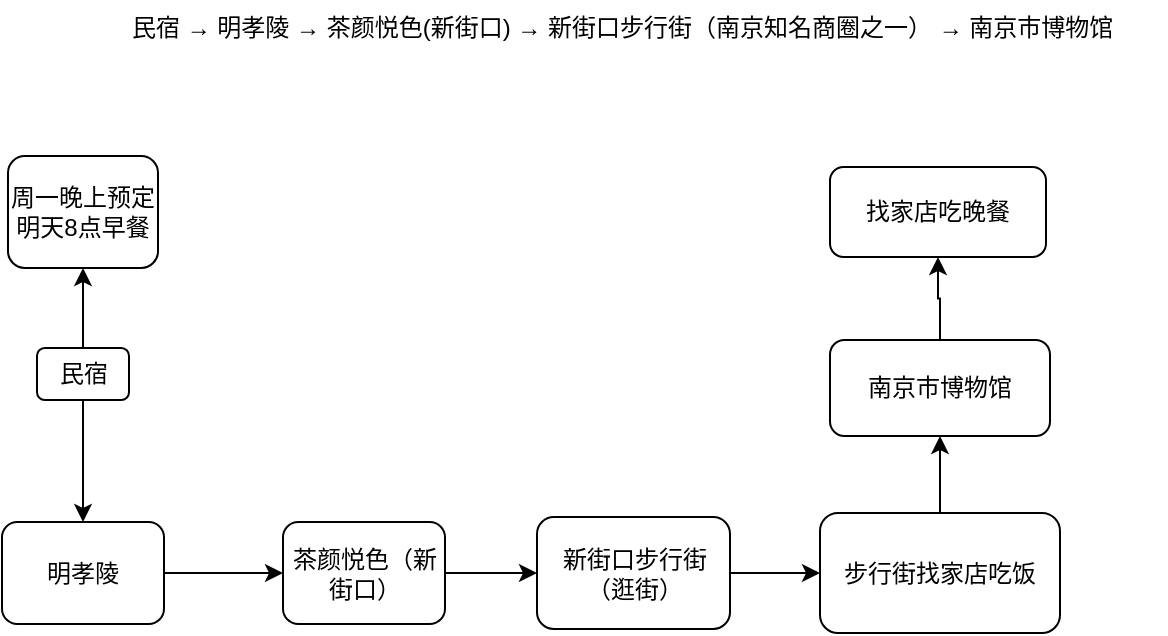 <mxfile version="20.8.19" type="github">
  <diagram id="C5RBs43oDa-KdzZeNtuy" name="Page-1">
    <mxGraphModel dx="1026" dy="660" grid="0" gridSize="10" guides="1" tooltips="1" connect="1" arrows="1" fold="1" page="1" pageScale="1" pageWidth="827" pageHeight="1169" math="0" shadow="0">
      <root>
        <mxCell id="WIyWlLk6GJQsqaUBKTNV-0" />
        <mxCell id="WIyWlLk6GJQsqaUBKTNV-1" parent="WIyWlLk6GJQsqaUBKTNV-0" />
        <mxCell id="vpsIqEpx9m1pF7xe3k_7-2" value="" style="edgeStyle=orthogonalEdgeStyle;rounded=0;orthogonalLoop=1;jettySize=auto;html=1;" edge="1" parent="WIyWlLk6GJQsqaUBKTNV-1" source="WIyWlLk6GJQsqaUBKTNV-3" target="vpsIqEpx9m1pF7xe3k_7-1">
          <mxGeometry relative="1" as="geometry" />
        </mxCell>
        <mxCell id="vpsIqEpx9m1pF7xe3k_7-14" value="" style="edgeStyle=orthogonalEdgeStyle;rounded=0;orthogonalLoop=1;jettySize=auto;html=1;" edge="1" parent="WIyWlLk6GJQsqaUBKTNV-1" source="WIyWlLk6GJQsqaUBKTNV-3" target="vpsIqEpx9m1pF7xe3k_7-13">
          <mxGeometry relative="1" as="geometry" />
        </mxCell>
        <mxCell id="WIyWlLk6GJQsqaUBKTNV-3" value="民宿" style="rounded=1;whiteSpace=wrap;html=1;fontSize=12;glass=0;strokeWidth=1;shadow=0;" parent="WIyWlLk6GJQsqaUBKTNV-1" vertex="1">
          <mxGeometry x="105.5" y="214" width="46" height="26" as="geometry" />
        </mxCell>
        <mxCell id="vpsIqEpx9m1pF7xe3k_7-0" value="民宿&amp;nbsp;→ 明孝陵 → 茶颜悦色(新街口) → 新街口步行街（南京知名商圈之一） → 南京市博物馆" style="text;whiteSpace=wrap;html=1;" vertex="1" parent="WIyWlLk6GJQsqaUBKTNV-1">
          <mxGeometry x="151" y="40" width="519" height="36" as="geometry" />
        </mxCell>
        <mxCell id="vpsIqEpx9m1pF7xe3k_7-4" value="" style="edgeStyle=orthogonalEdgeStyle;rounded=0;orthogonalLoop=1;jettySize=auto;html=1;" edge="1" parent="WIyWlLk6GJQsqaUBKTNV-1" source="vpsIqEpx9m1pF7xe3k_7-1" target="vpsIqEpx9m1pF7xe3k_7-3">
          <mxGeometry relative="1" as="geometry" />
        </mxCell>
        <mxCell id="vpsIqEpx9m1pF7xe3k_7-1" value="明孝陵" style="whiteSpace=wrap;html=1;rounded=1;glass=0;strokeWidth=1;shadow=0;" vertex="1" parent="WIyWlLk6GJQsqaUBKTNV-1">
          <mxGeometry x="88" y="301" width="81" height="51" as="geometry" />
        </mxCell>
        <mxCell id="vpsIqEpx9m1pF7xe3k_7-7" value="" style="edgeStyle=orthogonalEdgeStyle;rounded=0;orthogonalLoop=1;jettySize=auto;html=1;" edge="1" parent="WIyWlLk6GJQsqaUBKTNV-1" source="vpsIqEpx9m1pF7xe3k_7-3" target="vpsIqEpx9m1pF7xe3k_7-6">
          <mxGeometry relative="1" as="geometry" />
        </mxCell>
        <mxCell id="vpsIqEpx9m1pF7xe3k_7-3" value="茶颜悦色（新街口）" style="whiteSpace=wrap;html=1;rounded=1;glass=0;strokeWidth=1;shadow=0;" vertex="1" parent="WIyWlLk6GJQsqaUBKTNV-1">
          <mxGeometry x="228.5" y="301" width="81" height="51" as="geometry" />
        </mxCell>
        <mxCell id="vpsIqEpx9m1pF7xe3k_7-9" value="" style="edgeStyle=orthogonalEdgeStyle;rounded=0;orthogonalLoop=1;jettySize=auto;html=1;" edge="1" parent="WIyWlLk6GJQsqaUBKTNV-1" source="vpsIqEpx9m1pF7xe3k_7-6" target="vpsIqEpx9m1pF7xe3k_7-8">
          <mxGeometry relative="1" as="geometry" />
        </mxCell>
        <mxCell id="vpsIqEpx9m1pF7xe3k_7-6" value="新街口步行街（逛街）" style="whiteSpace=wrap;html=1;rounded=1;glass=0;strokeWidth=1;shadow=0;" vertex="1" parent="WIyWlLk6GJQsqaUBKTNV-1">
          <mxGeometry x="355.5" y="298.5" width="96.5" height="56" as="geometry" />
        </mxCell>
        <mxCell id="vpsIqEpx9m1pF7xe3k_7-11" value="" style="edgeStyle=orthogonalEdgeStyle;rounded=0;orthogonalLoop=1;jettySize=auto;html=1;" edge="1" parent="WIyWlLk6GJQsqaUBKTNV-1" source="vpsIqEpx9m1pF7xe3k_7-8" target="vpsIqEpx9m1pF7xe3k_7-10">
          <mxGeometry relative="1" as="geometry" />
        </mxCell>
        <mxCell id="vpsIqEpx9m1pF7xe3k_7-8" value="步行街找家店吃饭" style="whiteSpace=wrap;html=1;rounded=1;glass=0;strokeWidth=1;shadow=0;" vertex="1" parent="WIyWlLk6GJQsqaUBKTNV-1">
          <mxGeometry x="497" y="296.5" width="120" height="60" as="geometry" />
        </mxCell>
        <mxCell id="vpsIqEpx9m1pF7xe3k_7-16" value="" style="edgeStyle=orthogonalEdgeStyle;rounded=0;orthogonalLoop=1;jettySize=auto;html=1;" edge="1" parent="WIyWlLk6GJQsqaUBKTNV-1" source="vpsIqEpx9m1pF7xe3k_7-10" target="vpsIqEpx9m1pF7xe3k_7-15">
          <mxGeometry relative="1" as="geometry" />
        </mxCell>
        <mxCell id="vpsIqEpx9m1pF7xe3k_7-10" value="南京市博物馆" style="whiteSpace=wrap;html=1;rounded=1;glass=0;strokeWidth=1;shadow=0;" vertex="1" parent="WIyWlLk6GJQsqaUBKTNV-1">
          <mxGeometry x="502" y="210" width="110" height="48" as="geometry" />
        </mxCell>
        <mxCell id="vpsIqEpx9m1pF7xe3k_7-13" value="周一晚上预定明天8点早餐" style="whiteSpace=wrap;html=1;rounded=1;glass=0;strokeWidth=1;shadow=0;" vertex="1" parent="WIyWlLk6GJQsqaUBKTNV-1">
          <mxGeometry x="91" y="118" width="75" height="56" as="geometry" />
        </mxCell>
        <mxCell id="vpsIqEpx9m1pF7xe3k_7-15" value="找家店吃晚餐" style="whiteSpace=wrap;html=1;rounded=1;glass=0;strokeWidth=1;shadow=0;" vertex="1" parent="WIyWlLk6GJQsqaUBKTNV-1">
          <mxGeometry x="502" y="123.5" width="108" height="45" as="geometry" />
        </mxCell>
      </root>
    </mxGraphModel>
  </diagram>
</mxfile>
